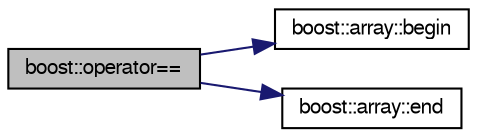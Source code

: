 digraph "boost::operator=="
{
  bgcolor="transparent";
  edge [fontname="FreeSans",fontsize="10",labelfontname="FreeSans",labelfontsize="10"];
  node [fontname="FreeSans",fontsize="10",shape=record];
  rankdir="LR";
  Node1 [label="boost::operator==",height=0.2,width=0.4,color="black", fillcolor="grey75", style="filled" fontcolor="black"];
  Node1 -> Node2 [color="midnightblue",fontsize="10",style="solid",fontname="FreeSans"];
  Node2 [label="boost::array::begin",height=0.2,width=0.4,color="black",URL="$d1/d96/classboost_1_1array.html#a692b0cab4e768f391c6784c799ea61ab"];
  Node1 -> Node3 [color="midnightblue",fontsize="10",style="solid",fontname="FreeSans"];
  Node3 [label="boost::array::end",height=0.2,width=0.4,color="black",URL="$d1/d96/classboost_1_1array.html#a7ceca2d1f87a5832e13db810b75b7a20"];
}
